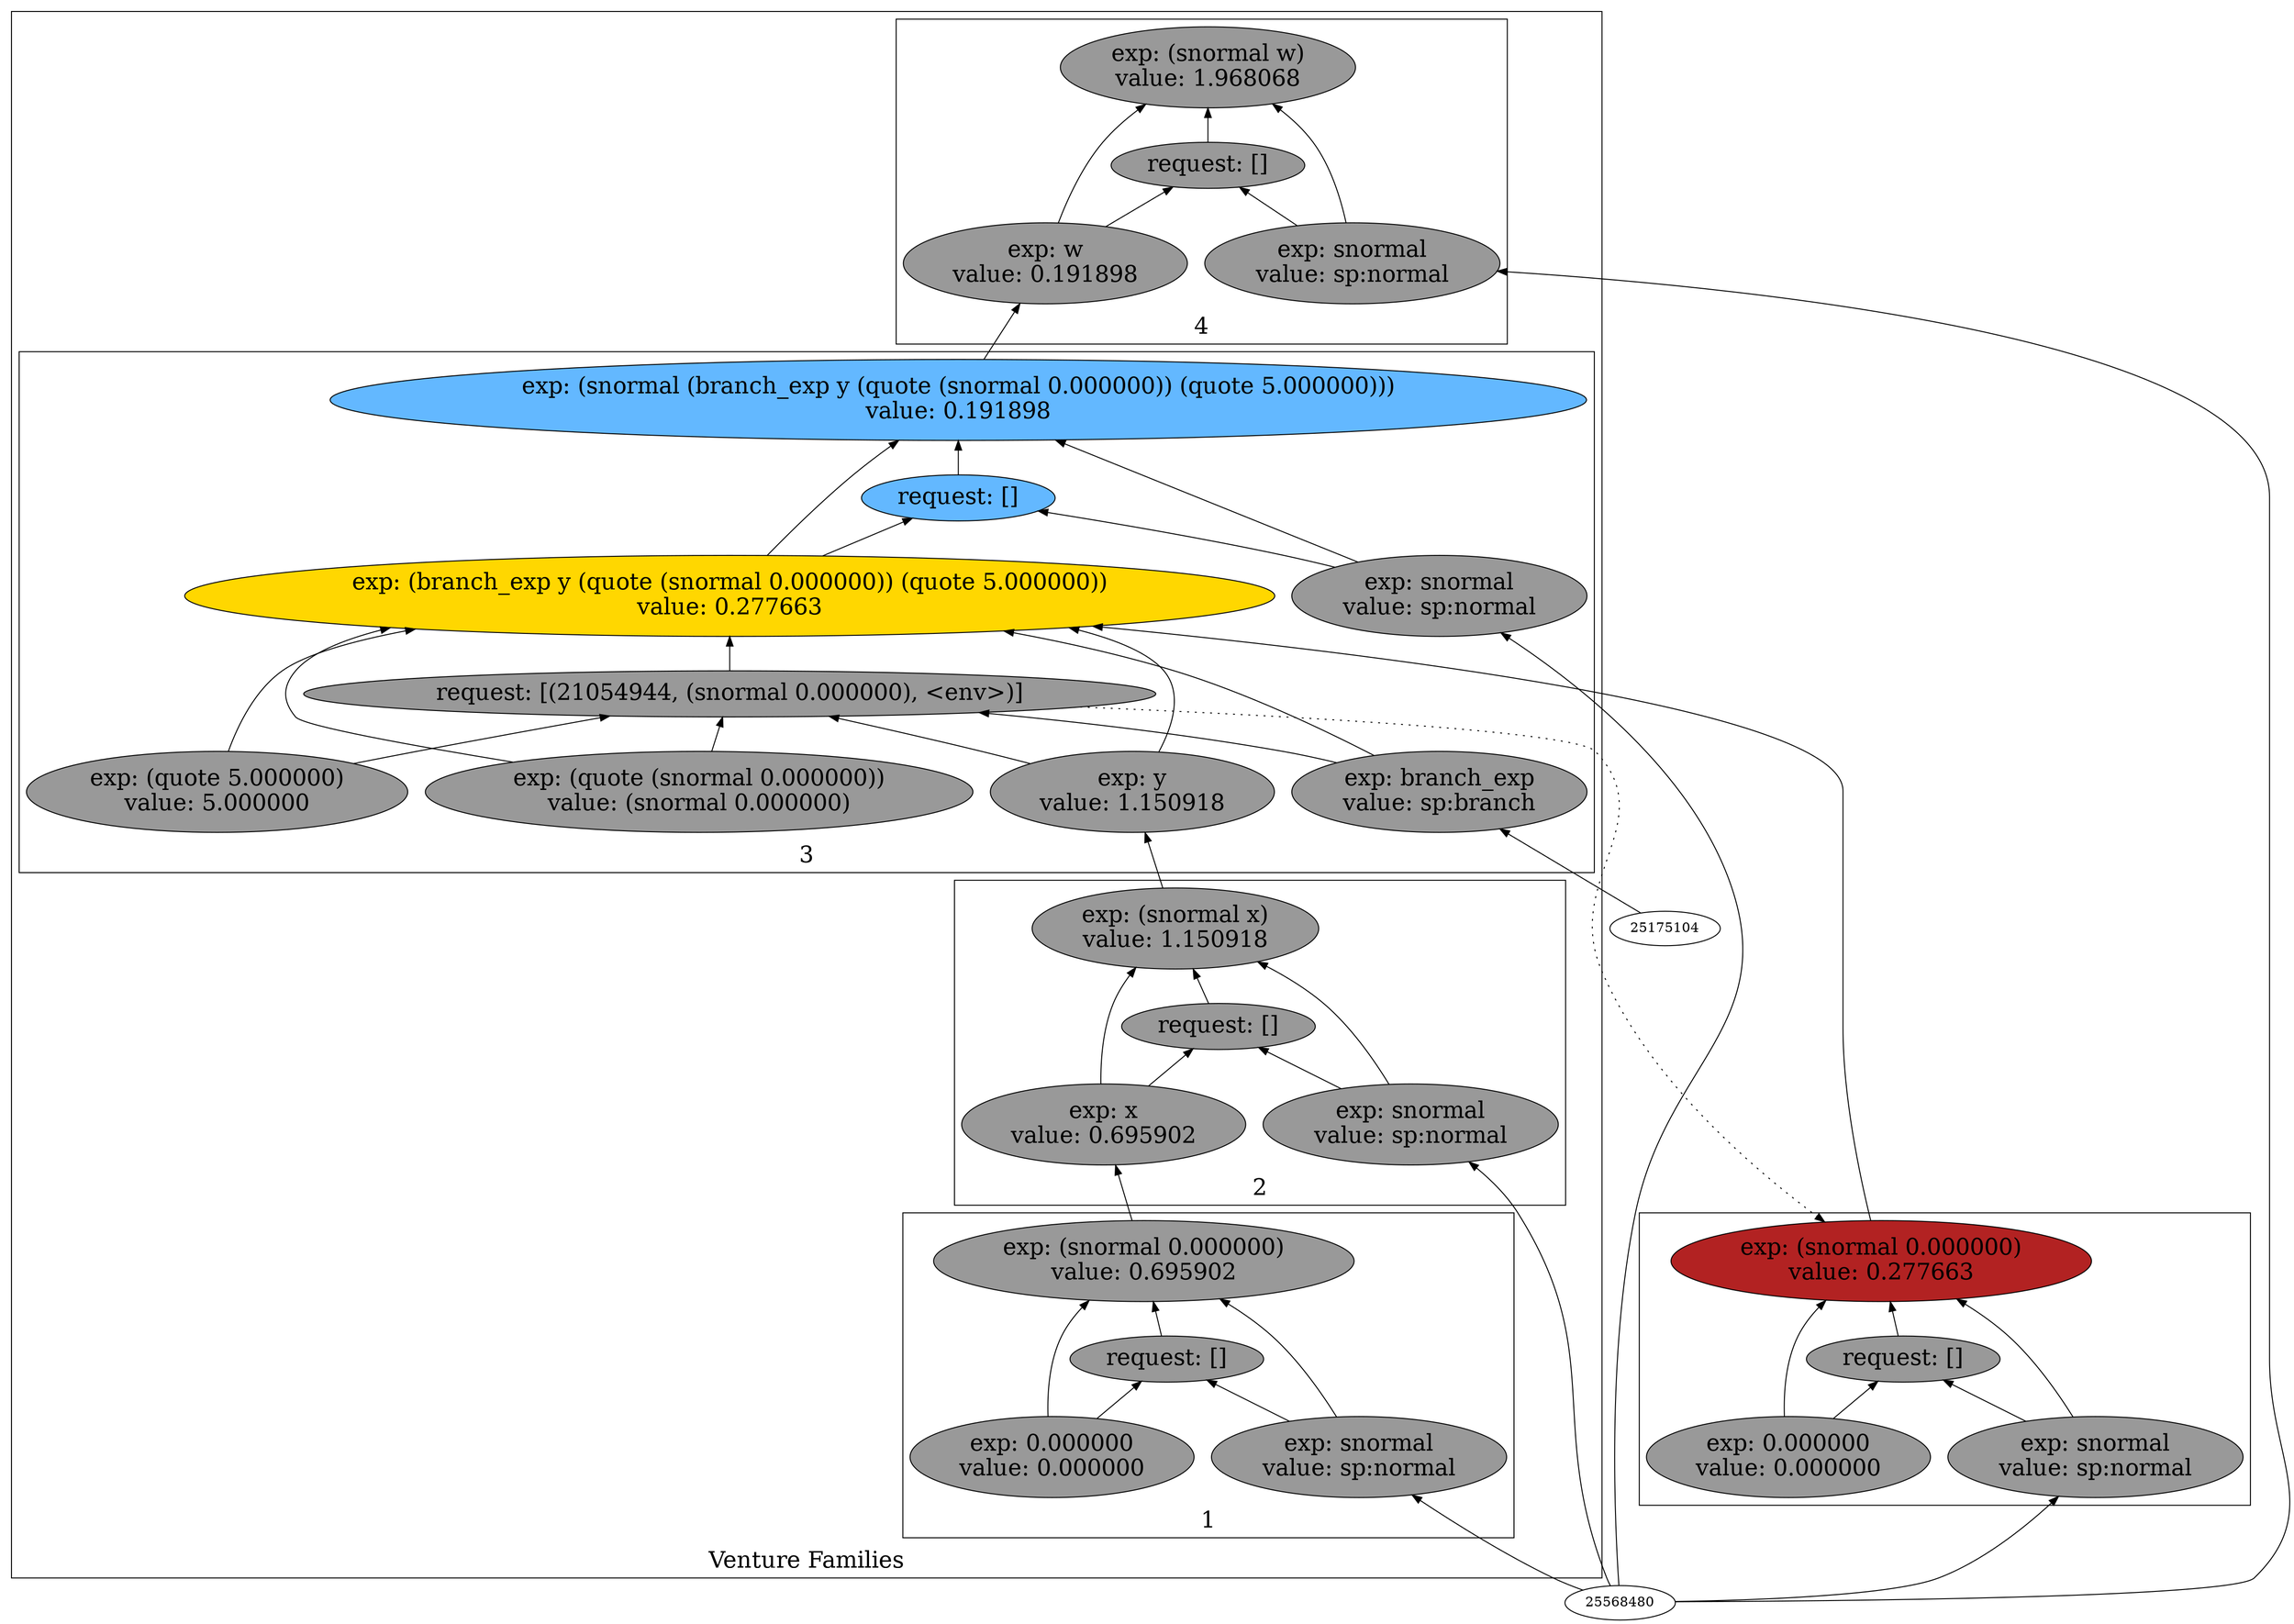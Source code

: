 digraph {
rankdir=BT
fontsize=24
subgraph cluster1 {
label="Venture Families"
subgraph cluster2 {
label="1"
"22140848"["fillcolor"="grey60" "fontsize"="24" "label"="exp: (snormal 0.000000)\nvalue: 0.695902" "shape"="ellipse" "style"="filled" ]
"26627328"["fillcolor"="grey60" "fontsize"="24" "label"="request: []" "shape"="ellipse" "style"="filled" ]
"21285312"["fillcolor"="grey60" "fontsize"="24" "label"="exp: snormal\nvalue: sp:normal" "shape"="ellipse" "style"="filled" ]
"17556832"["fillcolor"="grey60" "fontsize"="24" "label"="exp: 0.000000\nvalue: 0.000000" "shape"="ellipse" "style"="filled" ]
}

subgraph cluster3 {
label="2"
"21669504"["fillcolor"="grey60" "fontsize"="24" "label"="exp: (snormal x)\nvalue: 1.150918" "shape"="ellipse" "style"="filled" ]
"21569072"["fillcolor"="grey60" "fontsize"="24" "label"="request: []" "shape"="ellipse" "style"="filled" ]
"19964176"["fillcolor"="grey60" "fontsize"="24" "label"="exp: snormal\nvalue: sp:normal" "shape"="ellipse" "style"="filled" ]
"21594288"["fillcolor"="grey60" "fontsize"="24" "label"="exp: x\nvalue: 0.695902" "shape"="ellipse" "style"="filled" ]
}

subgraph cluster4 {
label="3"
"19263232"["fillcolor"="steelblue1" "fontsize"="24" "label"="exp: (snormal (branch_exp y (quote (snormal 0.000000)) (quote 5.000000)))\nvalue: 0.191898" "shape"="ellipse" "style"="filled" ]
"21253792"["fillcolor"="steelblue1" "fontsize"="24" "label"="request: []" "shape"="ellipse" "style"="filled" ]
"20544160"["fillcolor"="grey60" "fontsize"="24" "label"="exp: snormal\nvalue: sp:normal" "shape"="ellipse" "style"="filled" ]
"21008016"["fillcolor"="gold" "fontsize"="24" "label"="exp: (branch_exp y (quote (snormal 0.000000)) (quote 5.000000))\nvalue: 0.277663" "shape"="ellipse" "style"="filled" ]
"21054944"["fillcolor"="grey60" "fontsize"="24" "label"="request: [(21054944, (snormal 0.000000), <env>)]" "shape"="ellipse" "style"="filled" ]
"19161760"["fillcolor"="grey60" "fontsize"="24" "label"="exp: branch_exp\nvalue: sp:branch" "shape"="ellipse" "style"="filled" ]
"20657840"["fillcolor"="grey60" "fontsize"="24" "label"="exp: y\nvalue: 1.150918" "shape"="ellipse" "style"="filled" ]
"19527392"["fillcolor"="grey60" "fontsize"="24" "label"="exp: (quote (snormal 0.000000))\nvalue: (snormal 0.000000)" "shape"="ellipse" "style"="filled" ]
"20003376"["fillcolor"="grey60" "fontsize"="24" "label"="exp: (quote 5.000000)\nvalue: 5.000000" "shape"="ellipse" "style"="filled" ]
}

subgraph cluster5 {
label="4"
"21242832"["fillcolor"="grey60" "fontsize"="24" "label"="exp: (snormal w)\nvalue: 1.968068" "shape"="ellipse" "style"="filled" ]
"25697616"["fillcolor"="grey60" "fontsize"="24" "label"="request: []" "shape"="ellipse" "style"="filled" ]
"19555728"["fillcolor"="grey60" "fontsize"="24" "label"="exp: snormal\nvalue: sp:normal" "shape"="ellipse" "style"="filled" ]
"19730320"["fillcolor"="grey60" "fontsize"="24" "label"="exp: w\nvalue: 0.191898" "shape"="ellipse" "style"="filled" ]
}

}

subgraph cluster6 {
label=""
"19757488"["fillcolor"="firebrick" "fontsize"="24" "label"="exp: (snormal 0.000000)\nvalue: 0.277663" "shape"="ellipse" "style"="filled" ]
"19542832"["fillcolor"="grey60" "fontsize"="24" "label"="request: []" "shape"="ellipse" "style"="filled" ]
"19090464"["fillcolor"="grey60" "fontsize"="24" "label"="exp: snormal\nvalue: sp:normal" "shape"="ellipse" "style"="filled" ]
"21585232"["fillcolor"="grey60" "fontsize"="24" "label"="exp: 0.000000\nvalue: 0.000000" "shape"="ellipse" "style"="filled" ]
}

"20544160" -> "19263232"["arrowhead"="normal" "color"="black" "constraint"="true" "style"="solid" ]
"20544160" -> "21253792"["arrowhead"="normal" "color"="black" "constraint"="true" "style"="solid" ]
"25568480" -> "20544160"["arrowhead"="normal" "color"="black" "constraint"="true" "style"="solid" ]
"21008016" -> "19263232"["arrowhead"="normal" "color"="black" "constraint"="true" "style"="solid" ]
"21008016" -> "21253792"["arrowhead"="normal" "color"="black" "constraint"="true" "style"="solid" ]
"19161760" -> "21008016"["arrowhead"="normal" "color"="black" "constraint"="true" "style"="solid" ]
"19161760" -> "21054944"["arrowhead"="normal" "color"="black" "constraint"="true" "style"="solid" ]
"25175104" -> "19161760"["arrowhead"="normal" "color"="black" "constraint"="true" "style"="solid" ]
"20657840" -> "21008016"["arrowhead"="normal" "color"="black" "constraint"="true" "style"="solid" ]
"20657840" -> "21054944"["arrowhead"="normal" "color"="black" "constraint"="true" "style"="solid" ]
"21669504" -> "20657840"["arrowhead"="normal" "color"="black" "constraint"="true" "style"="solid" ]
"19527392" -> "21008016"["arrowhead"="normal" "color"="black" "constraint"="true" "style"="solid" ]
"19527392" -> "21054944"["arrowhead"="normal" "color"="black" "constraint"="true" "style"="solid" ]
"20003376" -> "21008016"["arrowhead"="normal" "color"="black" "constraint"="true" "style"="solid" ]
"20003376" -> "21054944"["arrowhead"="normal" "color"="black" "constraint"="true" "style"="solid" ]
"21054944" -> "21008016"["arrowhead"="normal" "color"="black" "constraint"="true" "style"="solid" ]
"19757488" -> "21008016"["arrowhead"="normal" "color"="black" "constraint"="true" "style"="solid" ]
"21054944" -> "19757488"["arrowhead"="normal" "color"="black" "constraint"="false" "style"="dotted" ]
"21253792" -> "19263232"["arrowhead"="normal" "color"="black" "constraint"="true" "style"="solid" ]
"19090464" -> "19757488"["arrowhead"="normal" "color"="black" "constraint"="true" "style"="solid" ]
"19090464" -> "19542832"["arrowhead"="normal" "color"="black" "constraint"="true" "style"="solid" ]
"25568480" -> "19090464"["arrowhead"="normal" "color"="black" "constraint"="true" "style"="solid" ]
"21585232" -> "19757488"["arrowhead"="normal" "color"="black" "constraint"="true" "style"="solid" ]
"21585232" -> "19542832"["arrowhead"="normal" "color"="black" "constraint"="true" "style"="solid" ]
"19542832" -> "19757488"["arrowhead"="normal" "color"="black" "constraint"="true" "style"="solid" ]
"19555728" -> "21242832"["arrowhead"="normal" "color"="black" "constraint"="true" "style"="solid" ]
"19555728" -> "25697616"["arrowhead"="normal" "color"="black" "constraint"="true" "style"="solid" ]
"25568480" -> "19555728"["arrowhead"="normal" "color"="black" "constraint"="true" "style"="solid" ]
"19730320" -> "21242832"["arrowhead"="normal" "color"="black" "constraint"="true" "style"="solid" ]
"19730320" -> "25697616"["arrowhead"="normal" "color"="black" "constraint"="true" "style"="solid" ]
"19263232" -> "19730320"["arrowhead"="normal" "color"="black" "constraint"="true" "style"="solid" ]
"25697616" -> "21242832"["arrowhead"="normal" "color"="black" "constraint"="true" "style"="solid" ]
"19964176" -> "21669504"["arrowhead"="normal" "color"="black" "constraint"="true" "style"="solid" ]
"19964176" -> "21569072"["arrowhead"="normal" "color"="black" "constraint"="true" "style"="solid" ]
"25568480" -> "19964176"["arrowhead"="normal" "color"="black" "constraint"="true" "style"="solid" ]
"21594288" -> "21669504"["arrowhead"="normal" "color"="black" "constraint"="true" "style"="solid" ]
"21594288" -> "21569072"["arrowhead"="normal" "color"="black" "constraint"="true" "style"="solid" ]
"22140848" -> "21594288"["arrowhead"="normal" "color"="black" "constraint"="true" "style"="solid" ]
"21569072" -> "21669504"["arrowhead"="normal" "color"="black" "constraint"="true" "style"="solid" ]
"21285312" -> "22140848"["arrowhead"="normal" "color"="black" "constraint"="true" "style"="solid" ]
"21285312" -> "26627328"["arrowhead"="normal" "color"="black" "constraint"="true" "style"="solid" ]
"25568480" -> "21285312"["arrowhead"="normal" "color"="black" "constraint"="true" "style"="solid" ]
"17556832" -> "22140848"["arrowhead"="normal" "color"="black" "constraint"="true" "style"="solid" ]
"17556832" -> "26627328"["arrowhead"="normal" "color"="black" "constraint"="true" "style"="solid" ]
"26627328" -> "22140848"["arrowhead"="normal" "color"="black" "constraint"="true" "style"="solid" ]

}